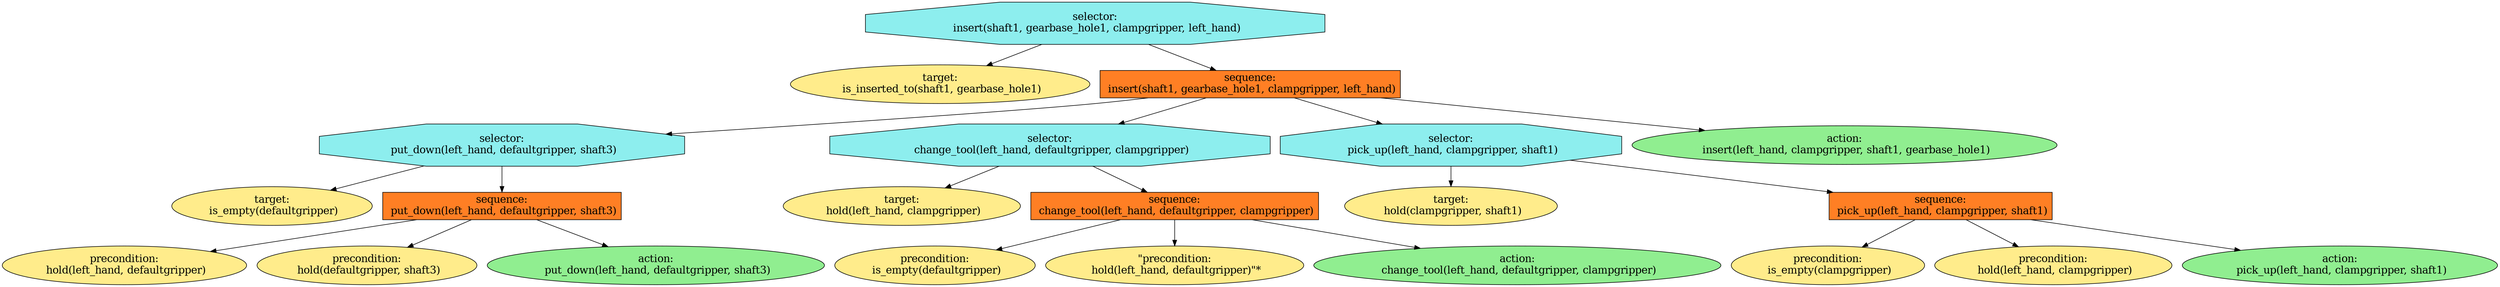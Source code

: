 digraph pastafarianism {
ordering=out;
graph [fontname="times-roman"];
node [fontname="times-roman"];
edge [fontname="times-roman"];
"selector:
 insert(shaft1, gearbase_hole1, clampgripper, left_hand)" [fillcolor=darkslategray2, fontcolor=black, fontsize=18, label="selector:
 insert(shaft1, gearbase_hole1, clampgripper, left_hand)", shape=octagon, style=filled];
"target:
 is_inserted_to(shaft1, gearbase_hole1)" [fillcolor=lightgoldenrod1, fontcolor=black, fontsize=18, label="target:
 is_inserted_to(shaft1, gearbase_hole1)", shape=ellipse, style=filled];
"selector:
 insert(shaft1, gearbase_hole1, clampgripper, left_hand)" -> "target:
 is_inserted_to(shaft1, gearbase_hole1)";
"sequence:
 insert(shaft1, gearbase_hole1, clampgripper, left_hand)" [fillcolor=chocolate1, fontcolor=black, fontsize=18, label="sequence:
 insert(shaft1, gearbase_hole1, clampgripper, left_hand)", shape=box, style=filled];
"selector:
 insert(shaft1, gearbase_hole1, clampgripper, left_hand)" -> "sequence:
 insert(shaft1, gearbase_hole1, clampgripper, left_hand)";
"selector:
 put_down(left_hand, defaultgripper, shaft3)" [fillcolor=darkslategray2, fontcolor=black, fontsize=18, label="selector:
 put_down(left_hand, defaultgripper, shaft3)", shape=octagon, style=filled];
"sequence:
 insert(shaft1, gearbase_hole1, clampgripper, left_hand)" -> "selector:
 put_down(left_hand, defaultgripper, shaft3)";
"target:
 is_empty(defaultgripper)" [fillcolor=lightgoldenrod1, fontcolor=black, fontsize=18, label="target:
 is_empty(defaultgripper)", shape=ellipse, style=filled];
"selector:
 put_down(left_hand, defaultgripper, shaft3)" -> "target:
 is_empty(defaultgripper)";
"sequence:
 put_down(left_hand, defaultgripper, shaft3)" [fillcolor=chocolate1, fontcolor=black, fontsize=18, label="sequence:
 put_down(left_hand, defaultgripper, shaft3)", shape=box, style=filled];
"selector:
 put_down(left_hand, defaultgripper, shaft3)" -> "sequence:
 put_down(left_hand, defaultgripper, shaft3)";
"precondition:
 hold(left_hand, defaultgripper)" [fillcolor=lightgoldenrod1, fontcolor=black, fontsize=18, label="precondition:
 hold(left_hand, defaultgripper)", shape=ellipse, style=filled];
"sequence:
 put_down(left_hand, defaultgripper, shaft3)" -> "precondition:
 hold(left_hand, defaultgripper)";
"precondition:
 hold(defaultgripper, shaft3)" [fillcolor=lightgoldenrod1, fontcolor=black, fontsize=18, label="precondition:
 hold(defaultgripper, shaft3)", shape=ellipse, style=filled];
"sequence:
 put_down(left_hand, defaultgripper, shaft3)" -> "precondition:
 hold(defaultgripper, shaft3)";
"action:
 put_down(left_hand, defaultgripper, shaft3)" [fillcolor=lightgreen, fontcolor=black, fontsize=18, label="action:
 put_down(left_hand, defaultgripper, shaft3)", shape=ellipse, style=filled];
"sequence:
 put_down(left_hand, defaultgripper, shaft3)" -> "action:
 put_down(left_hand, defaultgripper, shaft3)";
"selector:
 change_tool(left_hand, defaultgripper, clampgripper)" [fillcolor=darkslategray2, fontcolor=black, fontsize=18, label="selector:
 change_tool(left_hand, defaultgripper, clampgripper)", shape=octagon, style=filled];
"sequence:
 insert(shaft1, gearbase_hole1, clampgripper, left_hand)" -> "selector:
 change_tool(left_hand, defaultgripper, clampgripper)";
"target:
 hold(left_hand, clampgripper)" [fillcolor=lightgoldenrod1, fontcolor=black, fontsize=18, label="target:
 hold(left_hand, clampgripper)", shape=ellipse, style=filled];
"selector:
 change_tool(left_hand, defaultgripper, clampgripper)" -> "target:
 hold(left_hand, clampgripper)";
"sequence:
 change_tool(left_hand, defaultgripper, clampgripper)" [fillcolor=chocolate1, fontcolor=black, fontsize=18, label="sequence:
 change_tool(left_hand, defaultgripper, clampgripper)", shape=box, style=filled];
"selector:
 change_tool(left_hand, defaultgripper, clampgripper)" -> "sequence:
 change_tool(left_hand, defaultgripper, clampgripper)";
"precondition:
 is_empty(defaultgripper)" [fillcolor=lightgoldenrod1, fontcolor=black, fontsize=18, label="precondition:
 is_empty(defaultgripper)", shape=ellipse, style=filled];
"sequence:
 change_tool(left_hand, defaultgripper, clampgripper)" -> "precondition:
 is_empty(defaultgripper)";
"\"precondition:\n hold(left_hand, defaultgripper)\"*" [fillcolor=lightgoldenrod1, fontcolor=black, fontsize=18, label="\"precondition:\n hold(left_hand, defaultgripper)\"*", shape=ellipse, style=filled];
"sequence:
 change_tool(left_hand, defaultgripper, clampgripper)" -> "\"precondition:\n hold(left_hand, defaultgripper)\"*";
"action:
 change_tool(left_hand, defaultgripper, clampgripper)" [fillcolor=lightgreen, fontcolor=black, fontsize=18, label="action:
 change_tool(left_hand, defaultgripper, clampgripper)", shape=ellipse, style=filled];
"sequence:
 change_tool(left_hand, defaultgripper, clampgripper)" -> "action:
 change_tool(left_hand, defaultgripper, clampgripper)";
"selector:
 pick_up(left_hand, clampgripper, shaft1)" [fillcolor=darkslategray2, fontcolor=black, fontsize=18, label="selector:
 pick_up(left_hand, clampgripper, shaft1)", shape=octagon, style=filled];
"sequence:
 insert(shaft1, gearbase_hole1, clampgripper, left_hand)" -> "selector:
 pick_up(left_hand, clampgripper, shaft1)";
"target:
 hold(clampgripper, shaft1)" [fillcolor=lightgoldenrod1, fontcolor=black, fontsize=18, label="target:
 hold(clampgripper, shaft1)", shape=ellipse, style=filled];
"selector:
 pick_up(left_hand, clampgripper, shaft1)" -> "target:
 hold(clampgripper, shaft1)";
"sequence:
 pick_up(left_hand, clampgripper, shaft1)" [fillcolor=chocolate1, fontcolor=black, fontsize=18, label="sequence:
 pick_up(left_hand, clampgripper, shaft1)", shape=box, style=filled];
"selector:
 pick_up(left_hand, clampgripper, shaft1)" -> "sequence:
 pick_up(left_hand, clampgripper, shaft1)";
"precondition:
 is_empty(clampgripper)" [fillcolor=lightgoldenrod1, fontcolor=black, fontsize=18, label="precondition:
 is_empty(clampgripper)", shape=ellipse, style=filled];
"sequence:
 pick_up(left_hand, clampgripper, shaft1)" -> "precondition:
 is_empty(clampgripper)";
"precondition:
 hold(left_hand, clampgripper)" [fillcolor=lightgoldenrod1, fontcolor=black, fontsize=18, label="precondition:
 hold(left_hand, clampgripper)", shape=ellipse, style=filled];
"sequence:
 pick_up(left_hand, clampgripper, shaft1)" -> "precondition:
 hold(left_hand, clampgripper)";
"action:
 pick_up(left_hand, clampgripper, shaft1)" [fillcolor=lightgreen, fontcolor=black, fontsize=18, label="action:
 pick_up(left_hand, clampgripper, shaft1)", shape=ellipse, style=filled];
"sequence:
 pick_up(left_hand, clampgripper, shaft1)" -> "action:
 pick_up(left_hand, clampgripper, shaft1)";
"action:
 insert(left_hand, clampgripper, shaft1, gearbase_hole1)" [fillcolor=lightgreen, fontcolor=black, fontsize=18, label="action:
 insert(left_hand, clampgripper, shaft1, gearbase_hole1)", shape=ellipse, style=filled];
"sequence:
 insert(shaft1, gearbase_hole1, clampgripper, left_hand)" -> "action:
 insert(left_hand, clampgripper, shaft1, gearbase_hole1)";
}
